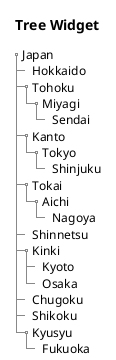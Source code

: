 ' --------------------------------------------------
' Function    : Tree_Widget
' Author      : T. TANAKA
' Description : Tree Widgetの基本要素
' --------------------------------------------------

' --------------------------------------------------
' ◆参考文献：
' PlantUML Cheat Sheet - Qiita.html
' https://qiita.com/ogomr/items/0b5c4de7f38fd1482a48
' --------------------------------------------------

@startuml
salt

title Tree Widget

' left to right direction

' --------------------------------------------------
' Category Definition
' --------------------------------------------------

' --------------------------------------------------
' Category Connection
' --------------------------------------------------
{
  {T
   + Japan
   ++ Hokkaido
   ++ Tohoku
   +++ Miyagi
   ++++ Sendai
   ++ Kanto
   +++ Tokyo
   ++++ Shinjuku
   ++ Tokai
   +++ Aichi
   ++++ Nagoya
   ++ Shinnetsu
   ++ Kinki
   +++ Kyoto
   +++ Osaka
   ++ Chugoku
   ++ Shikoku
   ++ Kyusyu
   +++ Fukuoka
  }
}

@enduml

